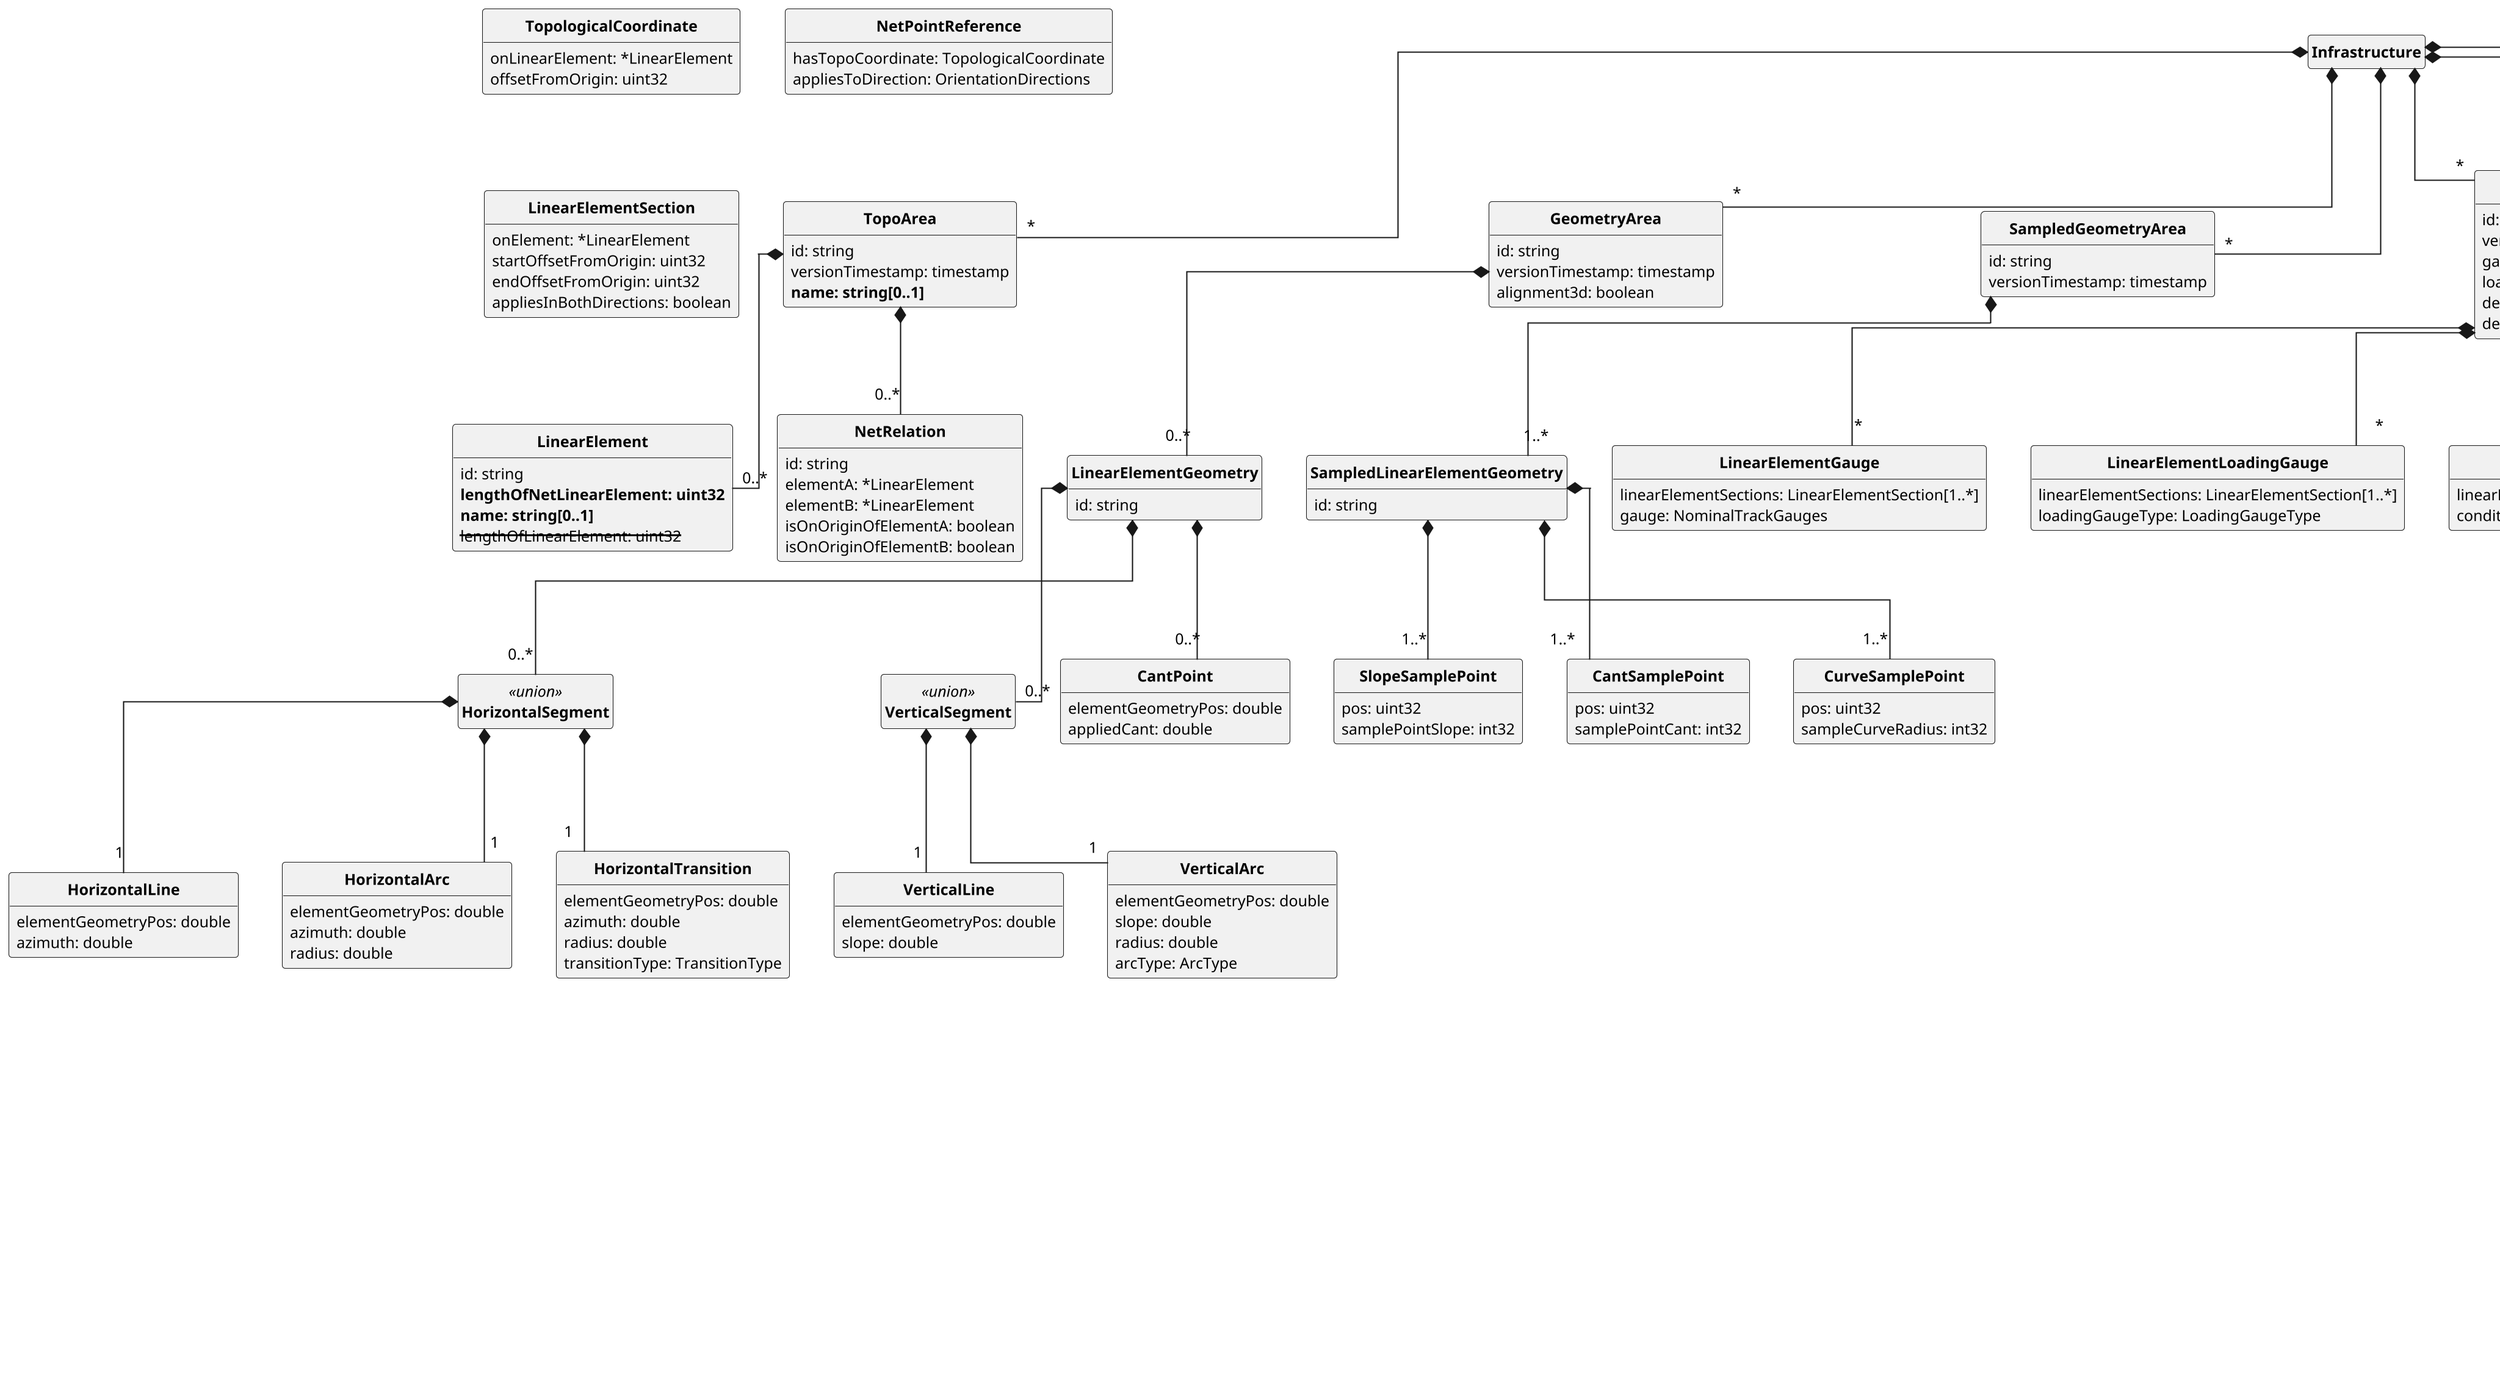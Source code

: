 @startuml
skinparam monochrome true
skinparam shadowing false
skinparam classAttributeIconSize 0
skinparam DefaultFontName arial
skinparam DefaultFontSize 12
skinparam ClassFontStyle bold
skinparam linetype ortho
skinparam dpi 200
hide empty fields
hide empty methods
hide circle

class TopoArea {
 id: string
 versionTimestamp: timestamp
 <b>name: string[0..1]</b>
}

class LinearElement {
 id: string
 <b>lengthOfNetLinearElement: uint32</b>
 <b>name: string[0..1]</b>
 <s>lengthOfLinearElement: uint32</s>
}

class NetRelation {
 id: string
 elementA: *LinearElement
 elementB: *LinearElement
 isOnOriginOfElementA: boolean
 isOnOriginOfElementB: boolean
}

class TopologicalCoordinate {
 onLinearElement: *LinearElement
 offsetFromOrigin: uint32
}

class NetPointReference {
 hasTopoCoordinate: TopologicalCoordinate
 appliesToDirection: OrientationDirections
}

class LinearElementSection {
 onElement: *LinearElement
 startOffsetFromOrigin: uint32
 endOffsetFromOrigin: uint32
 appliesInBothDirections: boolean
}

class NetLinearReference {
 startsAt: TopologicalCoordinate
 endsAt: TopologicalCoordinate
 hasSequence: *LinearElement[*]
}

class NetAreaReference {
}

class LinkedArea {
}

class GeometryArea {
 id: string
 versionTimestamp: timestamp
 alignment3d: boolean
}

class LinearElementGeometry {
 id: string
}

class HorizontalSegment << union >> {
}

class HorizontalLine {
 elementGeometryPos: double
 azimuth: double
}

class HorizontalArc {
 elementGeometryPos: double
 azimuth: double
 radius: double
}

class HorizontalTransition {
 elementGeometryPos: double
 azimuth: double
 radius: double
 transitionType: TransitionType
}

class VerticalSegment << union >> {
}

class VerticalLine {
 elementGeometryPos: double
 slope: double
}

class VerticalArc {
 elementGeometryPos: double
 slope: double
 radius: double
 arcType: ArcType
}

class CantPoint {
 elementGeometryPos: double
 appliedCant: double
}

class SampledGeometryArea {
 id: string
 versionTimestamp: timestamp
}

class SampledLinearElementGeometry {
 id: string
}

class SlopeSamplePoint {
 pos: uint32
 samplePointSlope: int32
}

class CantSamplePoint {
 pos: uint32
 samplePointCant: int32
}

class CurveSamplePoint {
 pos: uint32
 sampleCurveRadius: int32
}

class Switch {
 id: string
 reversalTime: uint32
 pointLeft: *NetRelation
 pointRight: *NetRelation
 <b>name: string[0..1]</b>
}

class SlipCrossing {
 id: string
 switches: *Switch[2..4]
 crossing: *Crossing
 <b>name: string[0..1]</b>
}

class Derailer {
 id: string
 netPointReference: NetPointReference
 reversalTime: uint32
 derailToRight: boolean
 <b>name: string[0..1]</b>
}

class Crossing {
 id: string
 topologicalCoordinates: TopologicalCoordinate[2..2]
 isSwitchable: boolean
 <b>name: string[0..1]</b>
}

class BaliseGroup {
 id: string
 nid_bg: uint32
 nid_c: uint32
 bgFunction: BaliseGroupFunction
 linkOrientationDirection: OrientationDirections
}

class Balise {
 id: string
 topologicalCoordinate: TopologicalCoordinate
}

class PropertiesArea {
 id: string
 versionTimestamp: timestamp
 gauge: NominalTrackGauges
 loadingGaugeTypes: LoadingGaugeType[*]
 defaultVoltage: EnergySupplySystems
 defaultMaxCurrent: uint32
}

class LinearElementGauge {
 linearElementSections: LinearElementSection[1..*]
 gauge: NominalTrackGauges
}

class LinearElementLoadingGauge {
 linearElementSections: LinearElementSection[1..*]
 loadingGaugeType: LoadingGaugeType
}

class TrackCondition {
 linearElementSections: LinearElementSection[1..*]
 conditionType: TransmittedTrackConditions
}

class CurrentLimitation {
 linearElementSections: LinearElementSection[1..*]
 maxCurrent: uint32
}

class PermittedBrakingDistance {
 linearElementSections: LinearElementSection[1..*]
 distance: uint32
 brakeType: BrakeType
 gradientValue: int32
 sameDir: boolean
}

class TractionSystem {
 linearElementSections: LinearElementSection[1..*]
 voltageType: EnergySupplySystems
}

class TrackUsageArea {
 id: string
 versionTimestamp: timestamp
 secondaryTracks: *LinearElement[*]
 shuntingTracks: *LinearElement[*]
 preferredSameDir: *LinearElement[*]
 preferredOppositeDir: *LinearElement[*]
}

class LinearElementSpeedProfile {
 id: string
}

class SpeedProfile {
}

class StaticSpeedLimit {
 pos: uint32
 speed: uint32
}

class SpecificStaticSpeedLimit {
 speed: uint32
}

class SpeedLimitCategory << union >> {
 otherCategoryReplacesCantDeficiencySSP: OtherSpecificStaticSpeedProfileCategory
 otherCategoryDoesNotReplaceCantDeficiencySSP: OtherSpecificStaticSpeedProfileCategory
 cantDeficiencyCategory: CantDeficiencies
}

class AxleLoadSpeedProfile {
 startPos: uint32
 endPos: uint32
 speed: uint32
 axleLoadCategory: LoadCapabilityLineCategories
}

class ETCSMarker {
 id: string
 netPointReference: NetPointReference
 markerFunctionStop: boolean
 <b>name: string[0..1]</b>
}

class StopLocation {
 id: string
 netPointReference: NetPointReference
 trainLoadType: TrainLoadType
 doorOpeningSide: DoorOpeningSide
 <b>name: string[0..1]</b>
}

class StopTrainLimit {
 trainMaxLength: uint32
 trainMaxAxles: uint32
 trainMaxWagons: uint32
 trainMaxSize: TrainSize
}

class PlatformEdge {
 platformId: string
 name: string[0..1]
 stopLocations: *StopLocation[1..*]
 <b>platformHeight: PlatformHeights</b>
 <s>height: PlatformHeight</s>
}

class Platform {
 id: string
 name: string[0..1]
}

class OperationalPoint {
 <b>uopid: string</b>
 opName: string[0..1]
 opType: OperationalPointTypes
 <s>uopId: string</s>
}

class TravelTimeMeasurementPoint {
 id: string
 topologicalCoordinate: TopologicalCoordinate
}

class TimingPoint {
 id: string
 topologicalCoordinate: TopologicalCoordinate
 <b>name: string[0..1]</b>
}

class TPActiveObject << union >> {
 etcsMarker: *ETCSMarker
 stopLocation: *StopLocation
 timeMeasurePoint: *TravelTimeMeasurementPoint
}

class Tunnel {
 tunnelIdentification: string
 name: string[0..1]
}

class TunnelTube {
 areaReference: NetAreaReference
 crossSection: uint32
}

class Bridge {
 id: string
 name: string[0..1]
 areaReference: NetAreaReference
}

class Underpass {
 id: string
 name: string[0..1]
 areaReference: NetAreaReference
}

class TvpSection {
 id: string
 name: string[0..1]
 linkedArea: NetAreaReference
 trainDetectors: *TrainDetector[0..*]
}

class TrainDetector {
 id: string
 topologicalCoordinate: TopologicalCoordinate
 trainDetectorType: TrainDetectionSystems
 referenceDir: OrientationDirections
}

class LevelCrossing {
 id: string
 areaReference: NetAreaReference
 <b>name: string[0..1]</b>
}

class NationalBorder {
 id: string
 topologicalCoordinate: TopologicalCoordinate
 fromCountryCode: string
 toCountryCode: string
 <b>name: string[0..1]</b>
}

class BufferStop {
 id: string
 netPointReference: NetPointReference
 isSwitchable: boolean
 <b>name: string[0..1]</b>
}

class FunctionalArea {
 id: string
 versionTimestamp: timestamp
}

class Infrastructure {
}

TopoArea *-- "0..*" LinearElement
TopoArea *-- "0..*" NetRelation
NetAreaReference *-- "1..*" NetLinearReference
LinkedArea *-- "1..*" NetLinearReference
GeometryArea *-- "0..*" LinearElementGeometry
LinearElementGeometry *-- "0..*" HorizontalSegment
LinearElementGeometry *-- "0..*" VerticalSegment
LinearElementGeometry *-- "0..*" CantPoint
HorizontalSegment *-- "1" HorizontalLine
HorizontalSegment *-- "1" HorizontalArc
HorizontalSegment *-- "1" HorizontalTransition
VerticalSegment *-- "1" VerticalLine
VerticalSegment *-- "1" VerticalArc
SampledGeometryArea *-- "1..*" SampledLinearElementGeometry
SampledLinearElementGeometry *-- "1..*" SlopeSamplePoint
SampledLinearElementGeometry *-- "1..*" CurveSamplePoint
SampledLinearElementGeometry *-- "1..*" CantSamplePoint
BaliseGroup *-- "1..8" Balise
PropertiesArea *-- "*" LinearElementSpeedProfile
PropertiesArea *-- "*" LinearElementGauge
PropertiesArea *-- "*" LinearElementLoadingGauge
PropertiesArea *-- "*" TrackCondition
PropertiesArea *-- "*" CurrentLimitation
PropertiesArea *-- "*" PermittedBrakingDistance
PropertiesArea *-- "*" TractionSystem
LinearElementSpeedProfile *-- "1" SpeedProfile
LinearElementSpeedProfile *-- "0..1" SpeedProfile
SpeedProfile *-- "1..*" StaticSpeedLimit
SpeedProfile *-- "0..*" AxleLoadSpeedProfile
StaticSpeedLimit *-- "0..*" SpecificStaticSpeedLimit
SpecificStaticSpeedLimit *-- "1" SpeedLimitCategory
StopLocation *-- "0..1" StopTrainLimit
PlatformEdge *-- "1" NetLinearReference
Platform *-- "1..*" PlatformEdge
OperationalPoint *-- "0..*" TravelTimeMeasurementPoint
OperationalPoint *-- "0..*" Platform
TimingPoint *-- "1" TPActiveObject
Tunnel *-- "1..*" TunnelTube
FunctionalArea *-- "*" OperationalPoint
FunctionalArea *-- "*" Switch
FunctionalArea *-- "*" SlipCrossing
FunctionalArea *-- "*" Derailer
FunctionalArea *-- "*" Crossing
FunctionalArea *-- "*" TrainDetector
FunctionalArea *-- "*" BaliseGroup
FunctionalArea *-- "*" ETCSMarker
FunctionalArea *-- "*" StopLocation
FunctionalArea *-- "*" Tunnel
FunctionalArea *-- "*" Bridge
FunctionalArea *-- "*" Underpass
FunctionalArea *-- "*" TvpSection
FunctionalArea *-- "*" LevelCrossing
FunctionalArea *-- "*" NationalBorder
FunctionalArea *-- "*" BufferStop
FunctionalArea *-- "*" TimingPoint
Infrastructure *-- "*" TopoArea
Infrastructure *-- "*" GeometryArea
Infrastructure *-- "*" SampledGeometryArea
Infrastructure *-- "*" FunctionalArea
Infrastructure *-- "*" PropertiesArea
Infrastructure *-- "*" TrackUsageArea
@enduml